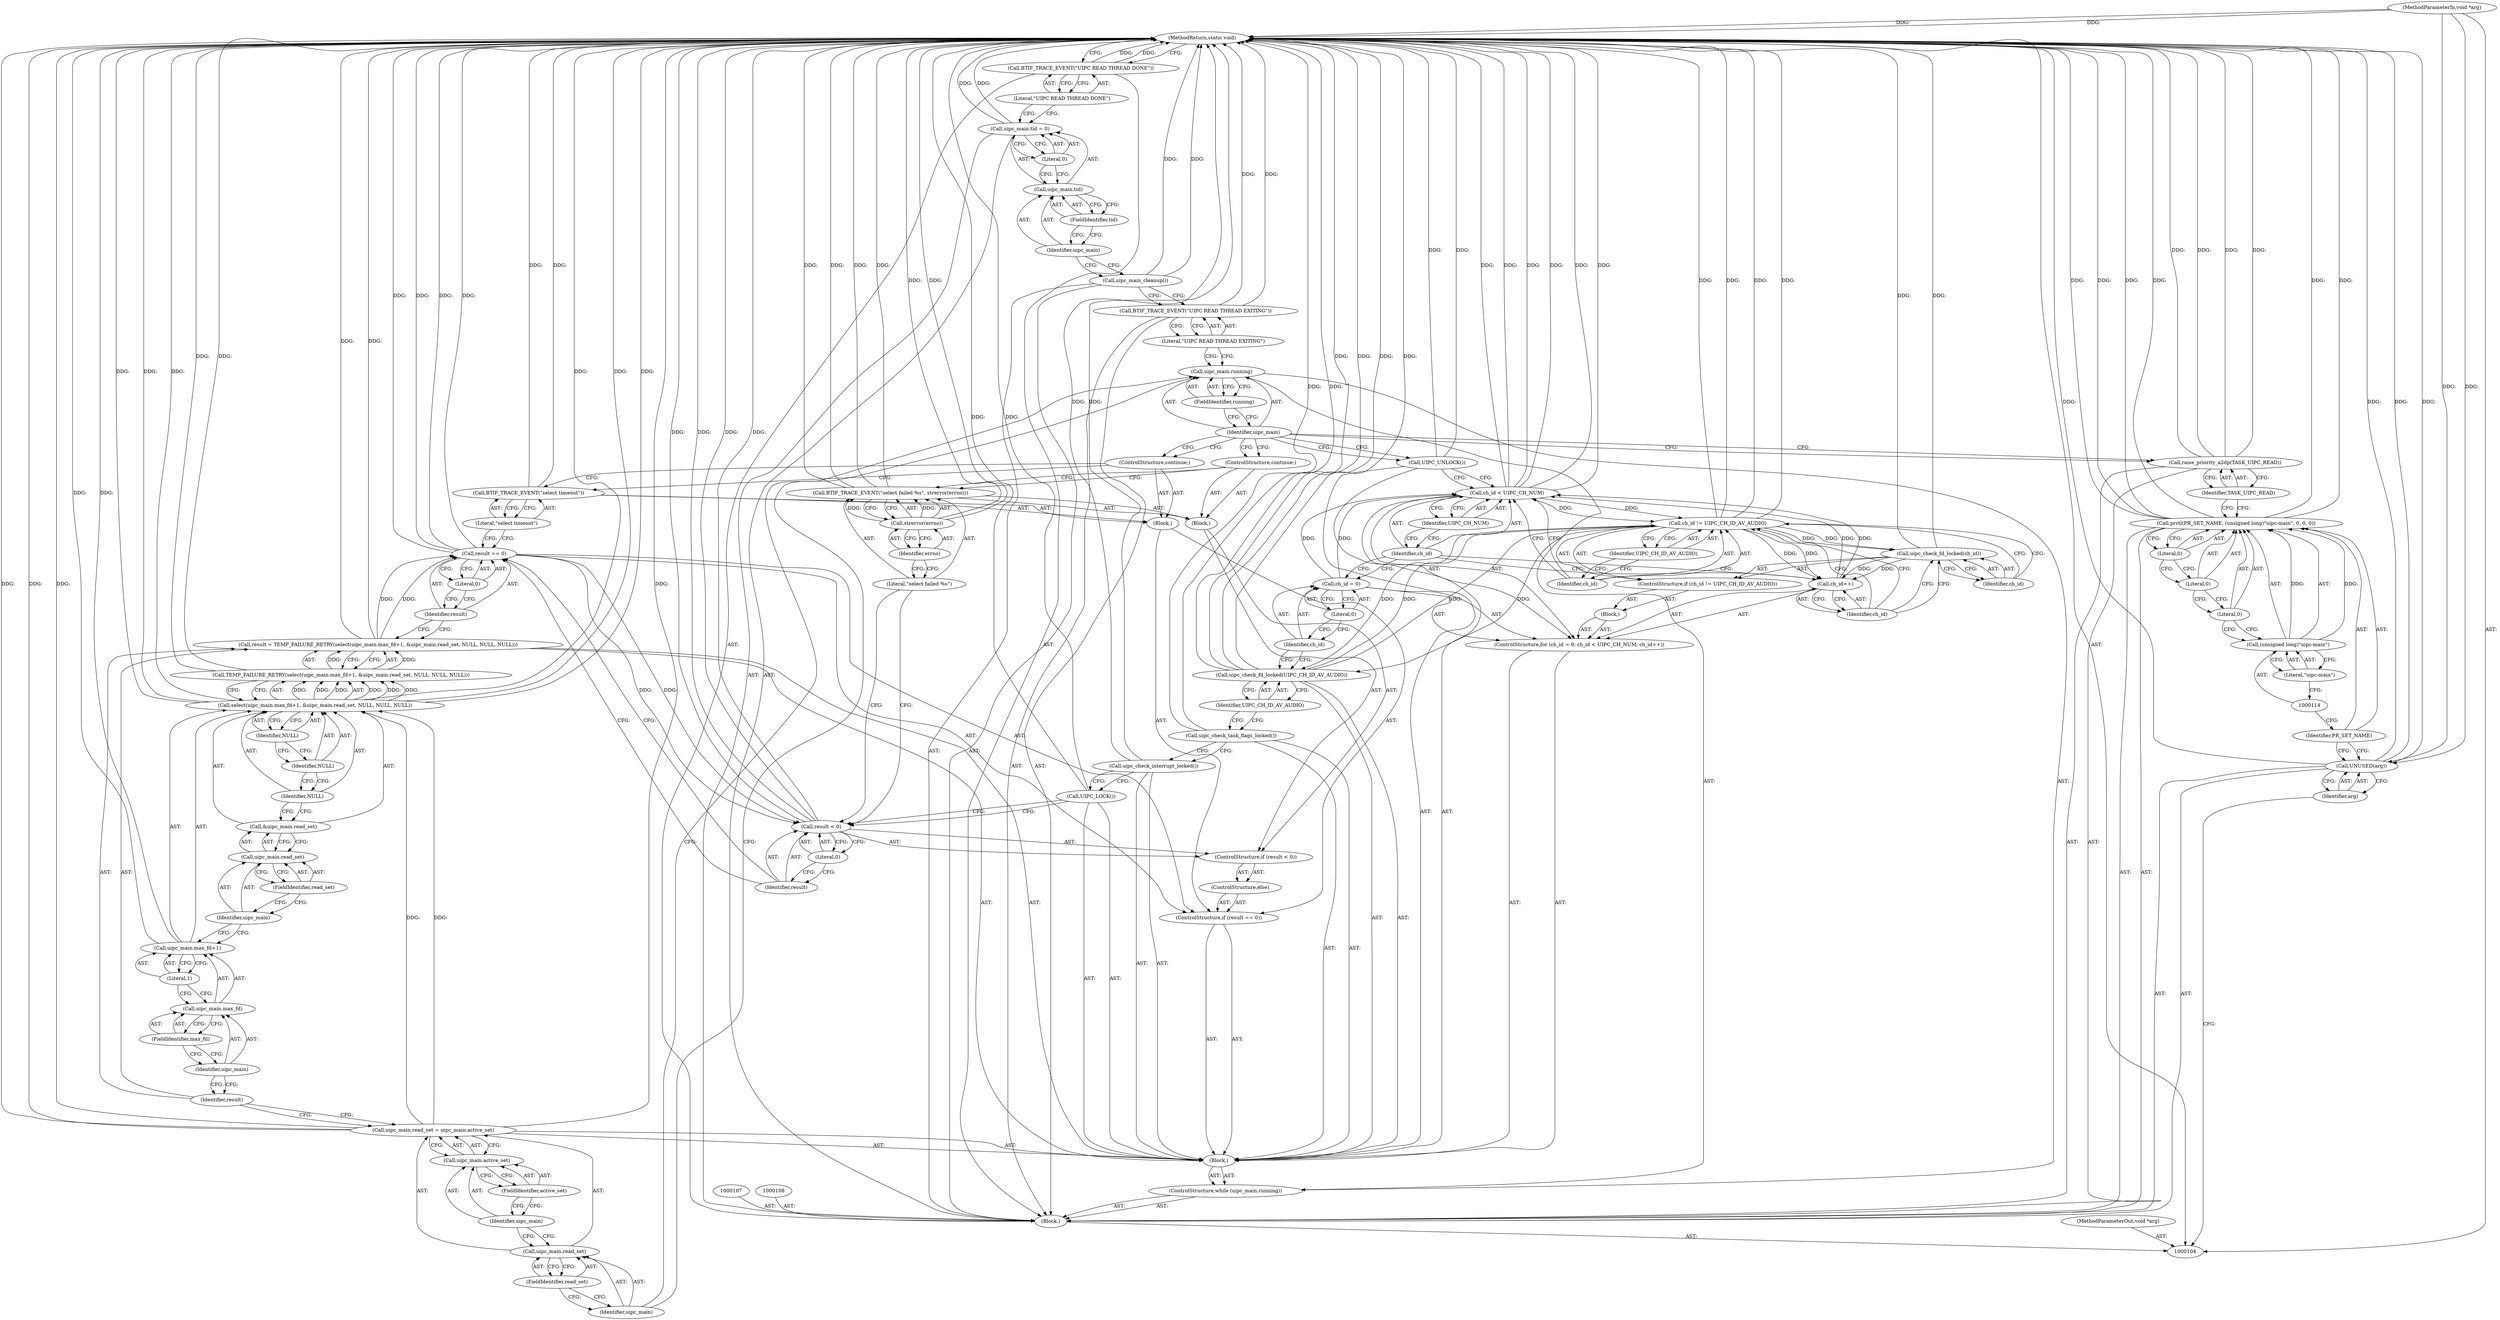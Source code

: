 digraph "0_Android_472271b153c5dc53c28beac55480a8d8434b2d5c_75" {
"1000200" [label="(MethodReturn,static void)"];
"1000105" [label="(MethodParameterIn,void *arg)"];
"1000306" [label="(MethodParameterOut,void *arg)"];
"1000121" [label="(ControlStructure,while (uipc_main.running))"];
"1000124" [label="(FieldIdentifier,running)"];
"1000122" [label="(Call,uipc_main.running)"];
"1000123" [label="(Identifier,uipc_main)"];
"1000125" [label="(Block,)"];
"1000129" [label="(FieldIdentifier,read_set)"];
"1000130" [label="(Call,uipc_main.active_set)"];
"1000131" [label="(Identifier,uipc_main)"];
"1000132" [label="(FieldIdentifier,active_set)"];
"1000126" [label="(Call,uipc_main.read_set = uipc_main.active_set)"];
"1000127" [label="(Call,uipc_main.read_set)"];
"1000128" [label="(Identifier,uipc_main)"];
"1000135" [label="(Call,TEMP_FAILURE_RETRY(select(uipc_main.max_fd+1, &uipc_main.read_set, NULL, NULL, NULL)))"];
"1000136" [label="(Call,select(uipc_main.max_fd+1, &uipc_main.read_set, NULL, NULL, NULL))"];
"1000137" [label="(Call,uipc_main.max_fd+1)"];
"1000138" [label="(Call,uipc_main.max_fd)"];
"1000139" [label="(Identifier,uipc_main)"];
"1000140" [label="(FieldIdentifier,max_fd)"];
"1000141" [label="(Literal,1)"];
"1000142" [label="(Call,&uipc_main.read_set)"];
"1000143" [label="(Call,uipc_main.read_set)"];
"1000144" [label="(Identifier,uipc_main)"];
"1000145" [label="(FieldIdentifier,read_set)"];
"1000133" [label="(Call,result = TEMP_FAILURE_RETRY(select(uipc_main.max_fd+1, &uipc_main.read_set, NULL, NULL, NULL)))"];
"1000134" [label="(Identifier,result)"];
"1000146" [label="(Identifier,NULL)"];
"1000147" [label="(Identifier,NULL)"];
"1000148" [label="(Identifier,NULL)"];
"1000150" [label="(Call,result == 0)"];
"1000151" [label="(Identifier,result)"];
"1000152" [label="(Literal,0)"];
"1000149" [label="(ControlStructure,if (result == 0))"];
"1000153" [label="(Block,)"];
"1000106" [label="(Block,)"];
"1000154" [label="(Call,BTIF_TRACE_EVENT(\"select timeout\"))"];
"1000155" [label="(Literal,\"select timeout\")"];
"1000156" [label="(ControlStructure,continue;)"];
"1000157" [label="(ControlStructure,else)"];
"1000159" [label="(Call,result < 0)"];
"1000160" [label="(Identifier,result)"];
"1000161" [label="(Literal,0)"];
"1000158" [label="(ControlStructure,if (result < 0))"];
"1000162" [label="(Block,)"];
"1000163" [label="(Call,BTIF_TRACE_EVENT(\"select failed %s\", strerror(errno)))"];
"1000164" [label="(Literal,\"select failed %s\")"];
"1000165" [label="(Call,strerror(errno))"];
"1000166" [label="(Identifier,errno)"];
"1000167" [label="(ControlStructure,continue;)"];
"1000168" [label="(Call,UIPC_LOCK())"];
"1000169" [label="(Call,uipc_check_interrupt_locked())"];
"1000170" [label="(Call,uipc_check_task_flags_locked())"];
"1000172" [label="(Identifier,UIPC_CH_ID_AV_AUDIO)"];
"1000171" [label="(Call,uipc_check_fd_locked(UIPC_CH_ID_AV_AUDIO))"];
"1000173" [label="(ControlStructure,for (ch_id = 0; ch_id < UIPC_CH_NUM; ch_id++))"];
"1000176" [label="(Literal,0)"];
"1000177" [label="(Call,ch_id < UIPC_CH_NUM)"];
"1000178" [label="(Identifier,ch_id)"];
"1000179" [label="(Identifier,UIPC_CH_NUM)"];
"1000180" [label="(Call,ch_id++)"];
"1000181" [label="(Identifier,ch_id)"];
"1000174" [label="(Call,ch_id = 0)"];
"1000175" [label="(Identifier,ch_id)"];
"1000182" [label="(Block,)"];
"1000183" [label="(ControlStructure,if (ch_id != UIPC_CH_ID_AV_AUDIO))"];
"1000186" [label="(Identifier,UIPC_CH_ID_AV_AUDIO)"];
"1000184" [label="(Call,ch_id != UIPC_CH_ID_AV_AUDIO)"];
"1000185" [label="(Identifier,ch_id)"];
"1000187" [label="(Call,uipc_check_fd_locked(ch_id))"];
"1000188" [label="(Identifier,ch_id)"];
"1000189" [label="(Call,UIPC_UNLOCK())"];
"1000110" [label="(Identifier,arg)"];
"1000109" [label="(Call,UNUSED(arg))"];
"1000191" [label="(Literal,\"UIPC READ THREAD EXITING\")"];
"1000190" [label="(Call,BTIF_TRACE_EVENT(\"UIPC READ THREAD EXITING\"))"];
"1000192" [label="(Call,uipc_main_cleanup())"];
"1000196" [label="(FieldIdentifier,tid)"];
"1000197" [label="(Literal,0)"];
"1000193" [label="(Call,uipc_main.tid = 0)"];
"1000194" [label="(Call,uipc_main.tid)"];
"1000195" [label="(Identifier,uipc_main)"];
"1000199" [label="(Literal,\"UIPC READ THREAD DONE\")"];
"1000198" [label="(Call,BTIF_TRACE_EVENT(\"UIPC READ THREAD DONE\"))"];
"1000112" [label="(Identifier,PR_SET_NAME)"];
"1000113" [label="(Call,(unsigned long)\"uipc-main\")"];
"1000115" [label="(Literal,\"uipc-main\")"];
"1000111" [label="(Call,prctl(PR_SET_NAME, (unsigned long)\"uipc-main\", 0, 0, 0))"];
"1000116" [label="(Literal,0)"];
"1000117" [label="(Literal,0)"];
"1000118" [label="(Literal,0)"];
"1000120" [label="(Identifier,TASK_UIPC_READ)"];
"1000119" [label="(Call,raise_priority_a2dp(TASK_UIPC_READ))"];
"1000200" -> "1000104"  [label="AST: "];
"1000200" -> "1000198"  [label="CFG: "];
"1000193" -> "1000200"  [label="DDG: "];
"1000150" -> "1000200"  [label="DDG: "];
"1000150" -> "1000200"  [label="DDG: "];
"1000177" -> "1000200"  [label="DDG: "];
"1000177" -> "1000200"  [label="DDG: "];
"1000177" -> "1000200"  [label="DDG: "];
"1000105" -> "1000200"  [label="DDG: "];
"1000136" -> "1000200"  [label="DDG: "];
"1000136" -> "1000200"  [label="DDG: "];
"1000136" -> "1000200"  [label="DDG: "];
"1000126" -> "1000200"  [label="DDG: "];
"1000126" -> "1000200"  [label="DDG: "];
"1000154" -> "1000200"  [label="DDG: "];
"1000137" -> "1000200"  [label="DDG: "];
"1000119" -> "1000200"  [label="DDG: "];
"1000119" -> "1000200"  [label="DDG: "];
"1000159" -> "1000200"  [label="DDG: "];
"1000159" -> "1000200"  [label="DDG: "];
"1000168" -> "1000200"  [label="DDG: "];
"1000184" -> "1000200"  [label="DDG: "];
"1000184" -> "1000200"  [label="DDG: "];
"1000171" -> "1000200"  [label="DDG: "];
"1000171" -> "1000200"  [label="DDG: "];
"1000187" -> "1000200"  [label="DDG: "];
"1000169" -> "1000200"  [label="DDG: "];
"1000190" -> "1000200"  [label="DDG: "];
"1000189" -> "1000200"  [label="DDG: "];
"1000165" -> "1000200"  [label="DDG: "];
"1000111" -> "1000200"  [label="DDG: "];
"1000111" -> "1000200"  [label="DDG: "];
"1000111" -> "1000200"  [label="DDG: "];
"1000133" -> "1000200"  [label="DDG: "];
"1000109" -> "1000200"  [label="DDG: "];
"1000109" -> "1000200"  [label="DDG: "];
"1000135" -> "1000200"  [label="DDG: "];
"1000170" -> "1000200"  [label="DDG: "];
"1000163" -> "1000200"  [label="DDG: "];
"1000163" -> "1000200"  [label="DDG: "];
"1000192" -> "1000200"  [label="DDG: "];
"1000198" -> "1000200"  [label="DDG: "];
"1000105" -> "1000104"  [label="AST: "];
"1000105" -> "1000200"  [label="DDG: "];
"1000105" -> "1000109"  [label="DDG: "];
"1000306" -> "1000104"  [label="AST: "];
"1000121" -> "1000106"  [label="AST: "];
"1000122" -> "1000121"  [label="AST: "];
"1000125" -> "1000121"  [label="AST: "];
"1000124" -> "1000122"  [label="AST: "];
"1000124" -> "1000123"  [label="CFG: "];
"1000122" -> "1000124"  [label="CFG: "];
"1000122" -> "1000121"  [label="AST: "];
"1000122" -> "1000124"  [label="CFG: "];
"1000123" -> "1000122"  [label="AST: "];
"1000124" -> "1000122"  [label="AST: "];
"1000128" -> "1000122"  [label="CFG: "];
"1000191" -> "1000122"  [label="CFG: "];
"1000123" -> "1000122"  [label="AST: "];
"1000123" -> "1000189"  [label="CFG: "];
"1000123" -> "1000156"  [label="CFG: "];
"1000123" -> "1000167"  [label="CFG: "];
"1000123" -> "1000119"  [label="CFG: "];
"1000124" -> "1000123"  [label="CFG: "];
"1000125" -> "1000121"  [label="AST: "];
"1000126" -> "1000125"  [label="AST: "];
"1000133" -> "1000125"  [label="AST: "];
"1000149" -> "1000125"  [label="AST: "];
"1000168" -> "1000125"  [label="AST: "];
"1000169" -> "1000125"  [label="AST: "];
"1000170" -> "1000125"  [label="AST: "];
"1000171" -> "1000125"  [label="AST: "];
"1000173" -> "1000125"  [label="AST: "];
"1000189" -> "1000125"  [label="AST: "];
"1000129" -> "1000127"  [label="AST: "];
"1000129" -> "1000128"  [label="CFG: "];
"1000127" -> "1000129"  [label="CFG: "];
"1000130" -> "1000126"  [label="AST: "];
"1000130" -> "1000132"  [label="CFG: "];
"1000131" -> "1000130"  [label="AST: "];
"1000132" -> "1000130"  [label="AST: "];
"1000126" -> "1000130"  [label="CFG: "];
"1000131" -> "1000130"  [label="AST: "];
"1000131" -> "1000127"  [label="CFG: "];
"1000132" -> "1000131"  [label="CFG: "];
"1000132" -> "1000130"  [label="AST: "];
"1000132" -> "1000131"  [label="CFG: "];
"1000130" -> "1000132"  [label="CFG: "];
"1000126" -> "1000125"  [label="AST: "];
"1000126" -> "1000130"  [label="CFG: "];
"1000127" -> "1000126"  [label="AST: "];
"1000130" -> "1000126"  [label="AST: "];
"1000134" -> "1000126"  [label="CFG: "];
"1000126" -> "1000200"  [label="DDG: "];
"1000126" -> "1000200"  [label="DDG: "];
"1000126" -> "1000136"  [label="DDG: "];
"1000127" -> "1000126"  [label="AST: "];
"1000127" -> "1000129"  [label="CFG: "];
"1000128" -> "1000127"  [label="AST: "];
"1000129" -> "1000127"  [label="AST: "];
"1000131" -> "1000127"  [label="CFG: "];
"1000128" -> "1000127"  [label="AST: "];
"1000128" -> "1000122"  [label="CFG: "];
"1000129" -> "1000128"  [label="CFG: "];
"1000135" -> "1000133"  [label="AST: "];
"1000135" -> "1000136"  [label="CFG: "];
"1000136" -> "1000135"  [label="AST: "];
"1000133" -> "1000135"  [label="CFG: "];
"1000135" -> "1000200"  [label="DDG: "];
"1000135" -> "1000133"  [label="DDG: "];
"1000136" -> "1000135"  [label="DDG: "];
"1000136" -> "1000135"  [label="DDG: "];
"1000136" -> "1000135"  [label="DDG: "];
"1000136" -> "1000135"  [label="AST: "];
"1000136" -> "1000148"  [label="CFG: "];
"1000137" -> "1000136"  [label="AST: "];
"1000142" -> "1000136"  [label="AST: "];
"1000146" -> "1000136"  [label="AST: "];
"1000147" -> "1000136"  [label="AST: "];
"1000148" -> "1000136"  [label="AST: "];
"1000135" -> "1000136"  [label="CFG: "];
"1000136" -> "1000200"  [label="DDG: "];
"1000136" -> "1000200"  [label="DDG: "];
"1000136" -> "1000200"  [label="DDG: "];
"1000136" -> "1000135"  [label="DDG: "];
"1000136" -> "1000135"  [label="DDG: "];
"1000136" -> "1000135"  [label="DDG: "];
"1000126" -> "1000136"  [label="DDG: "];
"1000137" -> "1000136"  [label="AST: "];
"1000137" -> "1000141"  [label="CFG: "];
"1000138" -> "1000137"  [label="AST: "];
"1000141" -> "1000137"  [label="AST: "];
"1000144" -> "1000137"  [label="CFG: "];
"1000137" -> "1000200"  [label="DDG: "];
"1000138" -> "1000137"  [label="AST: "];
"1000138" -> "1000140"  [label="CFG: "];
"1000139" -> "1000138"  [label="AST: "];
"1000140" -> "1000138"  [label="AST: "];
"1000141" -> "1000138"  [label="CFG: "];
"1000139" -> "1000138"  [label="AST: "];
"1000139" -> "1000134"  [label="CFG: "];
"1000140" -> "1000139"  [label="CFG: "];
"1000140" -> "1000138"  [label="AST: "];
"1000140" -> "1000139"  [label="CFG: "];
"1000138" -> "1000140"  [label="CFG: "];
"1000141" -> "1000137"  [label="AST: "];
"1000141" -> "1000138"  [label="CFG: "];
"1000137" -> "1000141"  [label="CFG: "];
"1000142" -> "1000136"  [label="AST: "];
"1000142" -> "1000143"  [label="CFG: "];
"1000143" -> "1000142"  [label="AST: "];
"1000146" -> "1000142"  [label="CFG: "];
"1000143" -> "1000142"  [label="AST: "];
"1000143" -> "1000145"  [label="CFG: "];
"1000144" -> "1000143"  [label="AST: "];
"1000145" -> "1000143"  [label="AST: "];
"1000142" -> "1000143"  [label="CFG: "];
"1000144" -> "1000143"  [label="AST: "];
"1000144" -> "1000137"  [label="CFG: "];
"1000145" -> "1000144"  [label="CFG: "];
"1000145" -> "1000143"  [label="AST: "];
"1000145" -> "1000144"  [label="CFG: "];
"1000143" -> "1000145"  [label="CFG: "];
"1000133" -> "1000125"  [label="AST: "];
"1000133" -> "1000135"  [label="CFG: "];
"1000134" -> "1000133"  [label="AST: "];
"1000135" -> "1000133"  [label="AST: "];
"1000151" -> "1000133"  [label="CFG: "];
"1000133" -> "1000200"  [label="DDG: "];
"1000135" -> "1000133"  [label="DDG: "];
"1000133" -> "1000150"  [label="DDG: "];
"1000134" -> "1000133"  [label="AST: "];
"1000134" -> "1000126"  [label="CFG: "];
"1000139" -> "1000134"  [label="CFG: "];
"1000146" -> "1000136"  [label="AST: "];
"1000146" -> "1000142"  [label="CFG: "];
"1000147" -> "1000146"  [label="CFG: "];
"1000147" -> "1000136"  [label="AST: "];
"1000147" -> "1000146"  [label="CFG: "];
"1000148" -> "1000147"  [label="CFG: "];
"1000148" -> "1000136"  [label="AST: "];
"1000148" -> "1000147"  [label="CFG: "];
"1000136" -> "1000148"  [label="CFG: "];
"1000150" -> "1000149"  [label="AST: "];
"1000150" -> "1000152"  [label="CFG: "];
"1000151" -> "1000150"  [label="AST: "];
"1000152" -> "1000150"  [label="AST: "];
"1000155" -> "1000150"  [label="CFG: "];
"1000160" -> "1000150"  [label="CFG: "];
"1000150" -> "1000200"  [label="DDG: "];
"1000150" -> "1000200"  [label="DDG: "];
"1000133" -> "1000150"  [label="DDG: "];
"1000150" -> "1000159"  [label="DDG: "];
"1000151" -> "1000150"  [label="AST: "];
"1000151" -> "1000133"  [label="CFG: "];
"1000152" -> "1000151"  [label="CFG: "];
"1000152" -> "1000150"  [label="AST: "];
"1000152" -> "1000151"  [label="CFG: "];
"1000150" -> "1000152"  [label="CFG: "];
"1000149" -> "1000125"  [label="AST: "];
"1000150" -> "1000149"  [label="AST: "];
"1000153" -> "1000149"  [label="AST: "];
"1000157" -> "1000149"  [label="AST: "];
"1000153" -> "1000149"  [label="AST: "];
"1000154" -> "1000153"  [label="AST: "];
"1000156" -> "1000153"  [label="AST: "];
"1000106" -> "1000104"  [label="AST: "];
"1000107" -> "1000106"  [label="AST: "];
"1000108" -> "1000106"  [label="AST: "];
"1000109" -> "1000106"  [label="AST: "];
"1000111" -> "1000106"  [label="AST: "];
"1000119" -> "1000106"  [label="AST: "];
"1000121" -> "1000106"  [label="AST: "];
"1000190" -> "1000106"  [label="AST: "];
"1000192" -> "1000106"  [label="AST: "];
"1000193" -> "1000106"  [label="AST: "];
"1000198" -> "1000106"  [label="AST: "];
"1000154" -> "1000153"  [label="AST: "];
"1000154" -> "1000155"  [label="CFG: "];
"1000155" -> "1000154"  [label="AST: "];
"1000156" -> "1000154"  [label="CFG: "];
"1000154" -> "1000200"  [label="DDG: "];
"1000155" -> "1000154"  [label="AST: "];
"1000155" -> "1000150"  [label="CFG: "];
"1000154" -> "1000155"  [label="CFG: "];
"1000156" -> "1000153"  [label="AST: "];
"1000156" -> "1000154"  [label="CFG: "];
"1000123" -> "1000156"  [label="CFG: "];
"1000157" -> "1000149"  [label="AST: "];
"1000158" -> "1000157"  [label="AST: "];
"1000159" -> "1000158"  [label="AST: "];
"1000159" -> "1000161"  [label="CFG: "];
"1000160" -> "1000159"  [label="AST: "];
"1000161" -> "1000159"  [label="AST: "];
"1000164" -> "1000159"  [label="CFG: "];
"1000168" -> "1000159"  [label="CFG: "];
"1000159" -> "1000200"  [label="DDG: "];
"1000159" -> "1000200"  [label="DDG: "];
"1000150" -> "1000159"  [label="DDG: "];
"1000160" -> "1000159"  [label="AST: "];
"1000160" -> "1000150"  [label="CFG: "];
"1000161" -> "1000160"  [label="CFG: "];
"1000161" -> "1000159"  [label="AST: "];
"1000161" -> "1000160"  [label="CFG: "];
"1000159" -> "1000161"  [label="CFG: "];
"1000158" -> "1000157"  [label="AST: "];
"1000159" -> "1000158"  [label="AST: "];
"1000162" -> "1000158"  [label="AST: "];
"1000162" -> "1000158"  [label="AST: "];
"1000163" -> "1000162"  [label="AST: "];
"1000167" -> "1000162"  [label="AST: "];
"1000163" -> "1000162"  [label="AST: "];
"1000163" -> "1000165"  [label="CFG: "];
"1000164" -> "1000163"  [label="AST: "];
"1000165" -> "1000163"  [label="AST: "];
"1000167" -> "1000163"  [label="CFG: "];
"1000163" -> "1000200"  [label="DDG: "];
"1000163" -> "1000200"  [label="DDG: "];
"1000165" -> "1000163"  [label="DDG: "];
"1000164" -> "1000163"  [label="AST: "];
"1000164" -> "1000159"  [label="CFG: "];
"1000166" -> "1000164"  [label="CFG: "];
"1000165" -> "1000163"  [label="AST: "];
"1000165" -> "1000166"  [label="CFG: "];
"1000166" -> "1000165"  [label="AST: "];
"1000163" -> "1000165"  [label="CFG: "];
"1000165" -> "1000200"  [label="DDG: "];
"1000165" -> "1000163"  [label="DDG: "];
"1000166" -> "1000165"  [label="AST: "];
"1000166" -> "1000164"  [label="CFG: "];
"1000165" -> "1000166"  [label="CFG: "];
"1000167" -> "1000162"  [label="AST: "];
"1000167" -> "1000163"  [label="CFG: "];
"1000123" -> "1000167"  [label="CFG: "];
"1000168" -> "1000125"  [label="AST: "];
"1000168" -> "1000159"  [label="CFG: "];
"1000169" -> "1000168"  [label="CFG: "];
"1000168" -> "1000200"  [label="DDG: "];
"1000169" -> "1000125"  [label="AST: "];
"1000169" -> "1000168"  [label="CFG: "];
"1000170" -> "1000169"  [label="CFG: "];
"1000169" -> "1000200"  [label="DDG: "];
"1000170" -> "1000125"  [label="AST: "];
"1000170" -> "1000169"  [label="CFG: "];
"1000172" -> "1000170"  [label="CFG: "];
"1000170" -> "1000200"  [label="DDG: "];
"1000172" -> "1000171"  [label="AST: "];
"1000172" -> "1000170"  [label="CFG: "];
"1000171" -> "1000172"  [label="CFG: "];
"1000171" -> "1000125"  [label="AST: "];
"1000171" -> "1000172"  [label="CFG: "];
"1000172" -> "1000171"  [label="AST: "];
"1000175" -> "1000171"  [label="CFG: "];
"1000171" -> "1000200"  [label="DDG: "];
"1000171" -> "1000200"  [label="DDG: "];
"1000184" -> "1000171"  [label="DDG: "];
"1000171" -> "1000184"  [label="DDG: "];
"1000173" -> "1000125"  [label="AST: "];
"1000174" -> "1000173"  [label="AST: "];
"1000177" -> "1000173"  [label="AST: "];
"1000180" -> "1000173"  [label="AST: "];
"1000182" -> "1000173"  [label="AST: "];
"1000176" -> "1000174"  [label="AST: "];
"1000176" -> "1000175"  [label="CFG: "];
"1000174" -> "1000176"  [label="CFG: "];
"1000177" -> "1000173"  [label="AST: "];
"1000177" -> "1000179"  [label="CFG: "];
"1000178" -> "1000177"  [label="AST: "];
"1000179" -> "1000177"  [label="AST: "];
"1000185" -> "1000177"  [label="CFG: "];
"1000189" -> "1000177"  [label="CFG: "];
"1000177" -> "1000200"  [label="DDG: "];
"1000177" -> "1000200"  [label="DDG: "];
"1000177" -> "1000200"  [label="DDG: "];
"1000180" -> "1000177"  [label="DDG: "];
"1000174" -> "1000177"  [label="DDG: "];
"1000177" -> "1000184"  [label="DDG: "];
"1000178" -> "1000177"  [label="AST: "];
"1000178" -> "1000174"  [label="CFG: "];
"1000178" -> "1000180"  [label="CFG: "];
"1000179" -> "1000178"  [label="CFG: "];
"1000179" -> "1000177"  [label="AST: "];
"1000179" -> "1000178"  [label="CFG: "];
"1000177" -> "1000179"  [label="CFG: "];
"1000180" -> "1000173"  [label="AST: "];
"1000180" -> "1000181"  [label="CFG: "];
"1000181" -> "1000180"  [label="AST: "];
"1000178" -> "1000180"  [label="CFG: "];
"1000180" -> "1000177"  [label="DDG: "];
"1000187" -> "1000180"  [label="DDG: "];
"1000184" -> "1000180"  [label="DDG: "];
"1000181" -> "1000180"  [label="AST: "];
"1000181" -> "1000187"  [label="CFG: "];
"1000181" -> "1000184"  [label="CFG: "];
"1000180" -> "1000181"  [label="CFG: "];
"1000174" -> "1000173"  [label="AST: "];
"1000174" -> "1000176"  [label="CFG: "];
"1000175" -> "1000174"  [label="AST: "];
"1000176" -> "1000174"  [label="AST: "];
"1000178" -> "1000174"  [label="CFG: "];
"1000174" -> "1000177"  [label="DDG: "];
"1000175" -> "1000174"  [label="AST: "];
"1000175" -> "1000171"  [label="CFG: "];
"1000176" -> "1000175"  [label="CFG: "];
"1000182" -> "1000173"  [label="AST: "];
"1000183" -> "1000182"  [label="AST: "];
"1000183" -> "1000182"  [label="AST: "];
"1000184" -> "1000183"  [label="AST: "];
"1000187" -> "1000183"  [label="AST: "];
"1000186" -> "1000184"  [label="AST: "];
"1000186" -> "1000185"  [label="CFG: "];
"1000184" -> "1000186"  [label="CFG: "];
"1000184" -> "1000183"  [label="AST: "];
"1000184" -> "1000186"  [label="CFG: "];
"1000185" -> "1000184"  [label="AST: "];
"1000186" -> "1000184"  [label="AST: "];
"1000188" -> "1000184"  [label="CFG: "];
"1000181" -> "1000184"  [label="CFG: "];
"1000184" -> "1000200"  [label="DDG: "];
"1000184" -> "1000200"  [label="DDG: "];
"1000184" -> "1000171"  [label="DDG: "];
"1000184" -> "1000180"  [label="DDG: "];
"1000177" -> "1000184"  [label="DDG: "];
"1000171" -> "1000184"  [label="DDG: "];
"1000184" -> "1000187"  [label="DDG: "];
"1000185" -> "1000184"  [label="AST: "];
"1000185" -> "1000177"  [label="CFG: "];
"1000186" -> "1000185"  [label="CFG: "];
"1000187" -> "1000183"  [label="AST: "];
"1000187" -> "1000188"  [label="CFG: "];
"1000188" -> "1000187"  [label="AST: "];
"1000181" -> "1000187"  [label="CFG: "];
"1000187" -> "1000200"  [label="DDG: "];
"1000187" -> "1000180"  [label="DDG: "];
"1000184" -> "1000187"  [label="DDG: "];
"1000188" -> "1000187"  [label="AST: "];
"1000188" -> "1000184"  [label="CFG: "];
"1000187" -> "1000188"  [label="CFG: "];
"1000189" -> "1000125"  [label="AST: "];
"1000189" -> "1000177"  [label="CFG: "];
"1000123" -> "1000189"  [label="CFG: "];
"1000189" -> "1000200"  [label="DDG: "];
"1000110" -> "1000109"  [label="AST: "];
"1000110" -> "1000104"  [label="CFG: "];
"1000109" -> "1000110"  [label="CFG: "];
"1000109" -> "1000106"  [label="AST: "];
"1000109" -> "1000110"  [label="CFG: "];
"1000110" -> "1000109"  [label="AST: "];
"1000112" -> "1000109"  [label="CFG: "];
"1000109" -> "1000200"  [label="DDG: "];
"1000109" -> "1000200"  [label="DDG: "];
"1000105" -> "1000109"  [label="DDG: "];
"1000191" -> "1000190"  [label="AST: "];
"1000191" -> "1000122"  [label="CFG: "];
"1000190" -> "1000191"  [label="CFG: "];
"1000190" -> "1000106"  [label="AST: "];
"1000190" -> "1000191"  [label="CFG: "];
"1000191" -> "1000190"  [label="AST: "];
"1000192" -> "1000190"  [label="CFG: "];
"1000190" -> "1000200"  [label="DDG: "];
"1000192" -> "1000106"  [label="AST: "];
"1000192" -> "1000190"  [label="CFG: "];
"1000195" -> "1000192"  [label="CFG: "];
"1000192" -> "1000200"  [label="DDG: "];
"1000196" -> "1000194"  [label="AST: "];
"1000196" -> "1000195"  [label="CFG: "];
"1000194" -> "1000196"  [label="CFG: "];
"1000197" -> "1000193"  [label="AST: "];
"1000197" -> "1000194"  [label="CFG: "];
"1000193" -> "1000197"  [label="CFG: "];
"1000193" -> "1000106"  [label="AST: "];
"1000193" -> "1000197"  [label="CFG: "];
"1000194" -> "1000193"  [label="AST: "];
"1000197" -> "1000193"  [label="AST: "];
"1000199" -> "1000193"  [label="CFG: "];
"1000193" -> "1000200"  [label="DDG: "];
"1000194" -> "1000193"  [label="AST: "];
"1000194" -> "1000196"  [label="CFG: "];
"1000195" -> "1000194"  [label="AST: "];
"1000196" -> "1000194"  [label="AST: "];
"1000197" -> "1000194"  [label="CFG: "];
"1000195" -> "1000194"  [label="AST: "];
"1000195" -> "1000192"  [label="CFG: "];
"1000196" -> "1000195"  [label="CFG: "];
"1000199" -> "1000198"  [label="AST: "];
"1000199" -> "1000193"  [label="CFG: "];
"1000198" -> "1000199"  [label="CFG: "];
"1000198" -> "1000106"  [label="AST: "];
"1000198" -> "1000199"  [label="CFG: "];
"1000199" -> "1000198"  [label="AST: "];
"1000200" -> "1000198"  [label="CFG: "];
"1000198" -> "1000200"  [label="DDG: "];
"1000112" -> "1000111"  [label="AST: "];
"1000112" -> "1000109"  [label="CFG: "];
"1000114" -> "1000112"  [label="CFG: "];
"1000113" -> "1000111"  [label="AST: "];
"1000113" -> "1000115"  [label="CFG: "];
"1000114" -> "1000113"  [label="AST: "];
"1000115" -> "1000113"  [label="AST: "];
"1000116" -> "1000113"  [label="CFG: "];
"1000113" -> "1000111"  [label="DDG: "];
"1000115" -> "1000113"  [label="AST: "];
"1000115" -> "1000114"  [label="CFG: "];
"1000113" -> "1000115"  [label="CFG: "];
"1000111" -> "1000106"  [label="AST: "];
"1000111" -> "1000118"  [label="CFG: "];
"1000112" -> "1000111"  [label="AST: "];
"1000113" -> "1000111"  [label="AST: "];
"1000116" -> "1000111"  [label="AST: "];
"1000117" -> "1000111"  [label="AST: "];
"1000118" -> "1000111"  [label="AST: "];
"1000120" -> "1000111"  [label="CFG: "];
"1000111" -> "1000200"  [label="DDG: "];
"1000111" -> "1000200"  [label="DDG: "];
"1000111" -> "1000200"  [label="DDG: "];
"1000113" -> "1000111"  [label="DDG: "];
"1000116" -> "1000111"  [label="AST: "];
"1000116" -> "1000113"  [label="CFG: "];
"1000117" -> "1000116"  [label="CFG: "];
"1000117" -> "1000111"  [label="AST: "];
"1000117" -> "1000116"  [label="CFG: "];
"1000118" -> "1000117"  [label="CFG: "];
"1000118" -> "1000111"  [label="AST: "];
"1000118" -> "1000117"  [label="CFG: "];
"1000111" -> "1000118"  [label="CFG: "];
"1000120" -> "1000119"  [label="AST: "];
"1000120" -> "1000111"  [label="CFG: "];
"1000119" -> "1000120"  [label="CFG: "];
"1000119" -> "1000106"  [label="AST: "];
"1000119" -> "1000120"  [label="CFG: "];
"1000120" -> "1000119"  [label="AST: "];
"1000123" -> "1000119"  [label="CFG: "];
"1000119" -> "1000200"  [label="DDG: "];
"1000119" -> "1000200"  [label="DDG: "];
}
